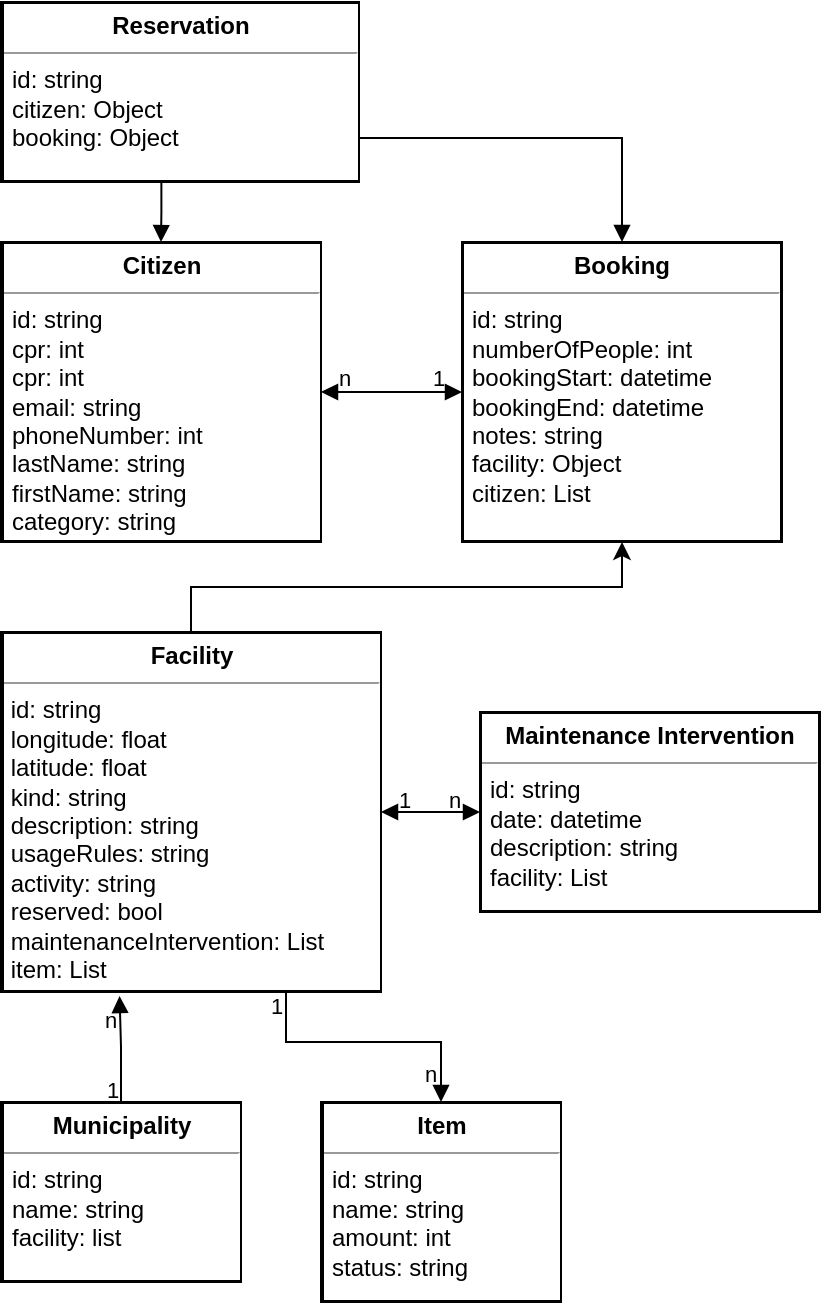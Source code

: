 <mxfile>
    <diagram id="biLYvqsb1aHU3Ox0xCN2" name="Page-1">
        <mxGraphModel dx="762" dy="425" grid="0" gridSize="10" guides="1" tooltips="1" connect="1" arrows="1" fold="1" page="1" pageScale="1" pageWidth="827" pageHeight="1169" background="#ffffff" math="0" shadow="0">
            <root>
                <mxCell id="0"/>
                <mxCell id="1" parent="0"/>
                <mxCell id="16" value="&lt;p style=&quot;margin: 0px ; margin-top: 4px ; text-align: center&quot;&gt;&lt;b&gt;Citizen&lt;/b&gt;&lt;/p&gt;&lt;hr size=&quot;1&quot;&gt;&lt;p style=&quot;margin: 0px ; margin-left: 4px&quot;&gt;id: string&lt;/p&gt;&lt;p style=&quot;margin: 0px ; margin-left: 4px&quot;&gt;cpr: int&lt;/p&gt;&lt;p style=&quot;margin: 0px ; margin-left: 4px&quot;&gt;cpr: int&lt;/p&gt;&lt;p style=&quot;margin: 0px ; margin-left: 4px&quot;&gt;email: string&lt;/p&gt;&lt;p style=&quot;margin: 0px ; margin-left: 4px&quot;&gt;phoneNumber: int&lt;/p&gt;&lt;p style=&quot;margin: 0px ; margin-left: 4px&quot;&gt;lastName: string&lt;/p&gt;&lt;p style=&quot;margin: 0px ; margin-left: 4px&quot;&gt;firstName: string&lt;/p&gt;&lt;p style=&quot;margin: 0px ; margin-left: 4px&quot;&gt;category: string&lt;/p&gt;&lt;p style=&quot;margin: 0px ; margin-left: 4px&quot;&gt;&lt;br&gt;&lt;/p&gt;" style="verticalAlign=top;align=left;overflow=fill;fontSize=12;fontFamily=Helvetica;html=1;labelBorderColor=#000000;" parent="1" vertex="1">
                    <mxGeometry x="89.5" y="300" width="160" height="150" as="geometry"/>
                </mxCell>
                <mxCell id="32" style="edgeStyle=orthogonalEdgeStyle;rounded=0;html=1;exitX=0;exitY=0.5;exitDx=0;exitDy=0;startArrow=block;startFill=1;endArrow=block;endFill=1;entryX=1;entryY=0.5;entryDx=0;entryDy=0;strokeColor=#000000;labelBorderColor=default;" parent="1" source="17" target="16" edge="1">
                    <mxGeometry relative="1" as="geometry">
                        <Array as="points">
                            <mxPoint x="260" y="375"/>
                            <mxPoint x="260" y="375"/>
                        </Array>
                        <mxPoint x="250" y="380" as="targetPoint"/>
                    </mxGeometry>
                </mxCell>
                <mxCell id="46" value="n" style="edgeLabel;html=1;align=center;verticalAlign=middle;resizable=0;points=[];labelBackgroundColor=none;fontColor=#000000;labelBorderColor=none;" parent="32" vertex="1" connectable="0">
                    <mxGeometry x="0.588" y="2" relative="1" as="geometry">
                        <mxPoint x="-3" y="-9" as="offset"/>
                    </mxGeometry>
                </mxCell>
                <mxCell id="57" value="1" style="edgeLabel;html=1;align=center;verticalAlign=middle;resizable=0;points=[];labelBackgroundColor=none;fontColor=#000000;labelBorderColor=none;" vertex="1" connectable="0" parent="32">
                    <mxGeometry x="-0.623" y="-2" relative="1" as="geometry">
                        <mxPoint x="1" y="-5" as="offset"/>
                    </mxGeometry>
                </mxCell>
                <mxCell id="17" value="&lt;p style=&quot;margin: 0px ; margin-top: 4px ; text-align: center&quot;&gt;&lt;b&gt;Booking&lt;/b&gt;&lt;/p&gt;&lt;hr size=&quot;1&quot;&gt;&lt;p style=&quot;margin: 0px ; margin-left: 4px&quot;&gt;id: string&lt;/p&gt;&lt;p style=&quot;margin: 0px ; margin-left: 4px&quot;&gt;numberOfPeople: int&lt;/p&gt;&lt;p style=&quot;margin: 0px ; margin-left: 4px&quot;&gt;bookingStart: datetime&lt;/p&gt;&lt;p style=&quot;margin: 0px ; margin-left: 4px&quot;&gt;bookingEnd: datetime&lt;/p&gt;&lt;p style=&quot;margin: 0px ; margin-left: 4px&quot;&gt;notes: string&lt;/p&gt;&lt;p style=&quot;margin: 0px ; margin-left: 4px&quot;&gt;facility: Object&lt;/p&gt;&lt;p style=&quot;margin: 0px ; margin-left: 4px&quot;&gt;citizen: List&lt;/p&gt;&lt;p style=&quot;margin: 0px ; margin-left: 4px&quot;&gt;&lt;br&gt;&lt;/p&gt;&lt;p style=&quot;margin: 0px ; margin-left: 4px&quot;&gt;&lt;br&gt;&lt;/p&gt;" style="verticalAlign=top;align=left;overflow=fill;fontSize=12;fontFamily=Helvetica;html=1;labelBorderColor=#000000;" parent="1" vertex="1">
                    <mxGeometry x="320" y="300" width="160" height="150" as="geometry"/>
                </mxCell>
                <mxCell id="26" style="edgeStyle=orthogonalEdgeStyle;rounded=0;html=1;startArrow=none;startFill=0;endArrow=classic;endFill=1;exitX=0.5;exitY=0;exitDx=0;exitDy=0;strokeColor=#000000;labelBorderColor=default;" parent="1" source="19" target="17" edge="1">
                    <mxGeometry relative="1" as="geometry">
                        <mxPoint x="370" y="340" as="targetPoint"/>
                    </mxGeometry>
                </mxCell>
                <mxCell id="34" style="edgeStyle=orthogonalEdgeStyle;rounded=0;html=1;exitX=0.75;exitY=1;exitDx=0;exitDy=0;startArrow=none;startFill=0;endArrow=block;endFill=1;entryX=0.5;entryY=0;entryDx=0;entryDy=0;strokeColor=#000000;labelBorderColor=default;" parent="1" source="19" target="35" edge="1">
                    <mxGeometry relative="1" as="geometry">
                        <mxPoint x="225" y="520" as="targetPoint"/>
                        <Array as="points">
                            <mxPoint x="232" y="700"/>
                            <mxPoint x="310" y="700"/>
                        </Array>
                    </mxGeometry>
                </mxCell>
                <mxCell id="52" value="n" style="edgeLabel;html=1;align=center;verticalAlign=middle;resizable=0;points=[];labelBackgroundColor=none;fontColor=#000000;labelBorderColor=none;" vertex="1" connectable="0" parent="34">
                    <mxGeometry x="0.699" y="-1" relative="1" as="geometry">
                        <mxPoint x="-5" y="6" as="offset"/>
                    </mxGeometry>
                </mxCell>
                <mxCell id="55" value="1" style="edgeLabel;html=1;align=center;verticalAlign=middle;resizable=0;points=[];fontColor=#000000;labelBackgroundColor=none;labelBorderColor=none;" vertex="1" connectable="0" parent="34">
                    <mxGeometry x="-0.878" y="-1" relative="1" as="geometry">
                        <mxPoint x="-4" y="-1" as="offset"/>
                    </mxGeometry>
                </mxCell>
                <mxCell id="19" value="&lt;p style=&quot;margin: 0px ; margin-top: 4px ; text-align: center&quot;&gt;&lt;b&gt;Facility&lt;/b&gt;&lt;/p&gt;&lt;hr size=&quot;1&quot;&gt;&lt;p style=&quot;margin: 0px ; margin-left: 4px&quot;&gt;&lt;/p&gt;&amp;nbsp;id: string&lt;br&gt;&amp;nbsp;longitude: float&lt;br&gt;&amp;nbsp;latitude: float&lt;br&gt;&amp;nbsp;kind: string&lt;br&gt;&amp;nbsp;description: string&lt;br&gt;&amp;nbsp;usageRules: string&lt;br&gt;&amp;nbsp;activity: string&lt;br&gt;&amp;nbsp;reserved: bool&lt;br&gt;&amp;nbsp;maintenanceIntervention: List&lt;br&gt;&amp;nbsp;item: List" style="verticalAlign=top;align=left;overflow=fill;fontSize=12;fontFamily=Helvetica;html=1;labelBorderColor=#000000;" parent="1" vertex="1">
                    <mxGeometry x="89.5" y="495" width="190" height="180" as="geometry"/>
                </mxCell>
                <mxCell id="33" style="edgeStyle=orthogonalEdgeStyle;rounded=0;html=1;exitX=0.5;exitY=0;exitDx=0;exitDy=0;entryX=0.312;entryY=1.011;entryDx=0;entryDy=0;startArrow=none;startFill=0;endArrow=block;endFill=1;entryPerimeter=0;strokeColor=#000000;labelBorderColor=default;" parent="1" source="20" target="19" edge="1">
                    <mxGeometry relative="1" as="geometry"/>
                </mxCell>
                <mxCell id="53" value="n" style="edgeLabel;html=1;align=center;verticalAlign=middle;resizable=0;points=[];labelBackgroundColor=none;fontColor=#000000;labelBorderColor=none;" vertex="1" connectable="0" parent="33">
                    <mxGeometry x="0.367" y="1" relative="1" as="geometry">
                        <mxPoint x="-4" y="-5" as="offset"/>
                    </mxGeometry>
                </mxCell>
                <mxCell id="54" value="1" style="edgeLabel;html=1;align=center;verticalAlign=middle;resizable=0;points=[];labelBackgroundColor=none;fontColor=#000000;labelBorderColor=none;" vertex="1" connectable="0" parent="33">
                    <mxGeometry x="-0.63" y="2" relative="1" as="geometry">
                        <mxPoint x="-3" y="4" as="offset"/>
                    </mxGeometry>
                </mxCell>
                <mxCell id="20" value="&lt;p style=&quot;margin: 0px ; margin-top: 4px ; text-align: center&quot;&gt;&lt;b&gt;Municipality&lt;/b&gt;&lt;/p&gt;&lt;hr size=&quot;1&quot;&gt;&lt;p style=&quot;margin: 0px ; margin-left: 4px&quot;&gt;id: string&lt;/p&gt;&lt;p style=&quot;margin: 0px ; margin-left: 4px&quot;&gt;name: string&lt;/p&gt;&lt;p style=&quot;margin: 0px ; margin-left: 4px&quot;&gt;facility: list&lt;/p&gt;" style="verticalAlign=top;align=left;overflow=fill;fontSize=12;fontFamily=Helvetica;html=1;labelBorderColor=#000000;" parent="1" vertex="1">
                    <mxGeometry x="89.5" y="730" width="120" height="90" as="geometry"/>
                </mxCell>
                <mxCell id="25" value="" style="edgeStyle=orthogonalEdgeStyle;rounded=0;html=1;endArrow=block;endFill=1;exitX=0.448;exitY=1.002;exitDx=0;exitDy=0;exitPerimeter=0;strokeColor=#000000;labelBorderColor=default;" parent="1" source="21" target="16" edge="1">
                    <mxGeometry relative="1" as="geometry"/>
                </mxCell>
                <mxCell id="36" style="edgeStyle=orthogonalEdgeStyle;rounded=0;html=1;exitX=1.002;exitY=0.756;exitDx=0;exitDy=0;entryX=0.5;entryY=0;entryDx=0;entryDy=0;startArrow=none;startFill=0;endArrow=block;endFill=1;strokeColor=#000000;exitPerimeter=0;labelBorderColor=default;" parent="1" source="21" target="17" edge="1">
                    <mxGeometry relative="1" as="geometry"/>
                </mxCell>
                <mxCell id="21" value="&lt;p style=&quot;margin: 0px ; margin-top: 4px ; text-align: center&quot;&gt;&lt;b&gt;Reservation&lt;/b&gt;&lt;/p&gt;&lt;hr size=&quot;1&quot;&gt;&lt;p style=&quot;margin: 0px ; margin-left: 4px&quot;&gt;id: string&amp;nbsp;&lt;/p&gt;&lt;p style=&quot;margin: 0px ; margin-left: 4px&quot;&gt;citizen: Object&lt;/p&gt;&lt;p style=&quot;margin: 0px ; margin-left: 4px&quot;&gt;booking: Object&lt;/p&gt;" style="verticalAlign=top;align=left;overflow=fill;fontSize=12;fontFamily=Helvetica;html=1;labelBorderColor=#000000;" parent="1" vertex="1">
                    <mxGeometry x="89.5" y="180" width="179" height="90" as="geometry"/>
                </mxCell>
                <mxCell id="29" style="edgeStyle=orthogonalEdgeStyle;rounded=0;html=1;startArrow=block;startFill=1;endArrow=block;endFill=1;entryX=1;entryY=0.5;entryDx=0;entryDy=0;exitX=0;exitY=0.5;exitDx=0;exitDy=0;strokeColor=#000000;labelBackgroundColor=none;fontColor=#FFFFFF;labelBorderColor=default;" parent="1" source="23" target="19" edge="1">
                    <mxGeometry relative="1" as="geometry">
                        <mxPoint x="269" y="450" as="targetPoint"/>
                        <Array as="points"/>
                    </mxGeometry>
                </mxCell>
                <mxCell id="51" value="n" style="edgeLabel;html=1;align=center;verticalAlign=middle;resizable=0;points=[];labelBackgroundColor=none;fontColor=#000000;labelBorderColor=none;" vertex="1" connectable="0" parent="29">
                    <mxGeometry x="-0.598" relative="1" as="geometry">
                        <mxPoint x="-3" y="-6" as="offset"/>
                    </mxGeometry>
                </mxCell>
                <mxCell id="56" value="1" style="edgeLabel;html=1;align=center;verticalAlign=middle;resizable=0;points=[];fontColor=#000000;labelBackgroundColor=none;labelBorderColor=none;" vertex="1" connectable="0" parent="29">
                    <mxGeometry x="0.647" y="2" relative="1" as="geometry">
                        <mxPoint x="3" y="-8" as="offset"/>
                    </mxGeometry>
                </mxCell>
                <mxCell id="23" value="&lt;p style=&quot;margin: 0px ; margin-top: 4px ; text-align: center&quot;&gt;&lt;b&gt;Maintenance Intervention&lt;/b&gt;&lt;/p&gt;&lt;hr size=&quot;1&quot;&gt;&lt;p style=&quot;margin: 0px ; margin-left: 4px&quot;&gt;id: string&lt;/p&gt;&lt;p style=&quot;margin: 0px ; margin-left: 4px&quot;&gt;date: datetime&lt;/p&gt;&lt;p style=&quot;margin: 0px ; margin-left: 4px&quot;&gt;description: string&lt;/p&gt;&lt;p style=&quot;margin: 0px ; margin-left: 4px&quot;&gt;facility: List&lt;/p&gt;&amp;nbsp;" style="verticalAlign=top;align=left;overflow=fill;fontSize=12;fontFamily=Helvetica;html=1;labelBorderColor=#000000;" parent="1" vertex="1">
                    <mxGeometry x="329" y="535" width="170" height="100" as="geometry"/>
                </mxCell>
                <mxCell id="35" value="&lt;p style=&quot;margin: 0px ; margin-top: 4px ; text-align: center&quot;&gt;&lt;b&gt;Item&lt;/b&gt;&lt;/p&gt;&lt;hr size=&quot;1&quot;&gt;&lt;p style=&quot;margin: 0px 0px 0px 4px&quot;&gt;id: string&lt;/p&gt;&lt;p style=&quot;margin: 0px 0px 0px 4px&quot;&gt;name: string&lt;/p&gt;&lt;p style=&quot;margin: 0px 0px 0px 4px&quot;&gt;amount: int&lt;/p&gt;&lt;p style=&quot;margin: 0px ; margin-left: 4px&quot;&gt;&lt;span&gt;status: string&lt;/span&gt;&lt;br&gt;&lt;/p&gt;" style="verticalAlign=top;align=left;overflow=fill;fontSize=12;fontFamily=Helvetica;html=1;labelBorderColor=#000000;" parent="1" vertex="1">
                    <mxGeometry x="249.5" y="730" width="120" height="100" as="geometry"/>
                </mxCell>
            </root>
        </mxGraphModel>
    </diagram>
</mxfile>